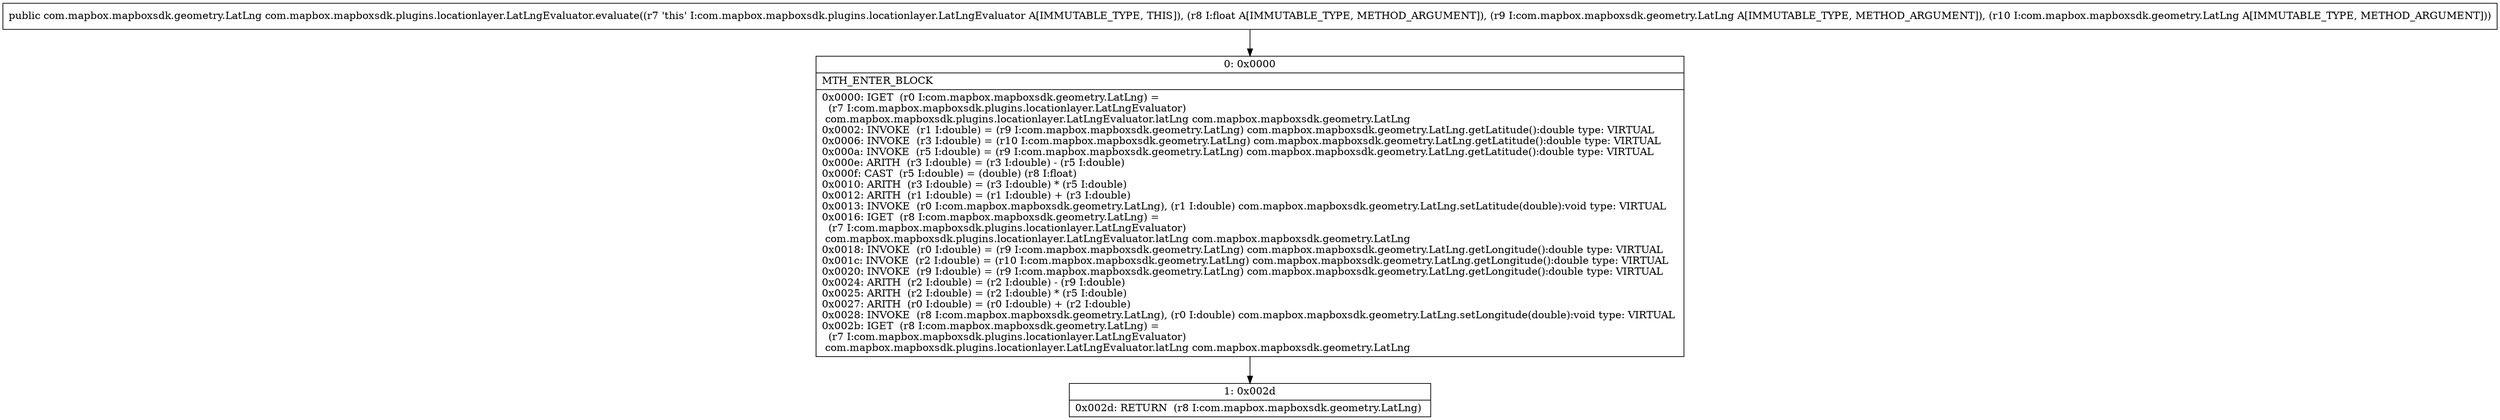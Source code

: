 digraph "CFG forcom.mapbox.mapboxsdk.plugins.locationlayer.LatLngEvaluator.evaluate(FLcom\/mapbox\/mapboxsdk\/geometry\/LatLng;Lcom\/mapbox\/mapboxsdk\/geometry\/LatLng;)Lcom\/mapbox\/mapboxsdk\/geometry\/LatLng;" {
Node_0 [shape=record,label="{0\:\ 0x0000|MTH_ENTER_BLOCK\l|0x0000: IGET  (r0 I:com.mapbox.mapboxsdk.geometry.LatLng) = \l  (r7 I:com.mapbox.mapboxsdk.plugins.locationlayer.LatLngEvaluator)\l com.mapbox.mapboxsdk.plugins.locationlayer.LatLngEvaluator.latLng com.mapbox.mapboxsdk.geometry.LatLng \l0x0002: INVOKE  (r1 I:double) = (r9 I:com.mapbox.mapboxsdk.geometry.LatLng) com.mapbox.mapboxsdk.geometry.LatLng.getLatitude():double type: VIRTUAL \l0x0006: INVOKE  (r3 I:double) = (r10 I:com.mapbox.mapboxsdk.geometry.LatLng) com.mapbox.mapboxsdk.geometry.LatLng.getLatitude():double type: VIRTUAL \l0x000a: INVOKE  (r5 I:double) = (r9 I:com.mapbox.mapboxsdk.geometry.LatLng) com.mapbox.mapboxsdk.geometry.LatLng.getLatitude():double type: VIRTUAL \l0x000e: ARITH  (r3 I:double) = (r3 I:double) \- (r5 I:double) \l0x000f: CAST  (r5 I:double) = (double) (r8 I:float) \l0x0010: ARITH  (r3 I:double) = (r3 I:double) * (r5 I:double) \l0x0012: ARITH  (r1 I:double) = (r1 I:double) + (r3 I:double) \l0x0013: INVOKE  (r0 I:com.mapbox.mapboxsdk.geometry.LatLng), (r1 I:double) com.mapbox.mapboxsdk.geometry.LatLng.setLatitude(double):void type: VIRTUAL \l0x0016: IGET  (r8 I:com.mapbox.mapboxsdk.geometry.LatLng) = \l  (r7 I:com.mapbox.mapboxsdk.plugins.locationlayer.LatLngEvaluator)\l com.mapbox.mapboxsdk.plugins.locationlayer.LatLngEvaluator.latLng com.mapbox.mapboxsdk.geometry.LatLng \l0x0018: INVOKE  (r0 I:double) = (r9 I:com.mapbox.mapboxsdk.geometry.LatLng) com.mapbox.mapboxsdk.geometry.LatLng.getLongitude():double type: VIRTUAL \l0x001c: INVOKE  (r2 I:double) = (r10 I:com.mapbox.mapboxsdk.geometry.LatLng) com.mapbox.mapboxsdk.geometry.LatLng.getLongitude():double type: VIRTUAL \l0x0020: INVOKE  (r9 I:double) = (r9 I:com.mapbox.mapboxsdk.geometry.LatLng) com.mapbox.mapboxsdk.geometry.LatLng.getLongitude():double type: VIRTUAL \l0x0024: ARITH  (r2 I:double) = (r2 I:double) \- (r9 I:double) \l0x0025: ARITH  (r2 I:double) = (r2 I:double) * (r5 I:double) \l0x0027: ARITH  (r0 I:double) = (r0 I:double) + (r2 I:double) \l0x0028: INVOKE  (r8 I:com.mapbox.mapboxsdk.geometry.LatLng), (r0 I:double) com.mapbox.mapboxsdk.geometry.LatLng.setLongitude(double):void type: VIRTUAL \l0x002b: IGET  (r8 I:com.mapbox.mapboxsdk.geometry.LatLng) = \l  (r7 I:com.mapbox.mapboxsdk.plugins.locationlayer.LatLngEvaluator)\l com.mapbox.mapboxsdk.plugins.locationlayer.LatLngEvaluator.latLng com.mapbox.mapboxsdk.geometry.LatLng \l}"];
Node_1 [shape=record,label="{1\:\ 0x002d|0x002d: RETURN  (r8 I:com.mapbox.mapboxsdk.geometry.LatLng) \l}"];
MethodNode[shape=record,label="{public com.mapbox.mapboxsdk.geometry.LatLng com.mapbox.mapboxsdk.plugins.locationlayer.LatLngEvaluator.evaluate((r7 'this' I:com.mapbox.mapboxsdk.plugins.locationlayer.LatLngEvaluator A[IMMUTABLE_TYPE, THIS]), (r8 I:float A[IMMUTABLE_TYPE, METHOD_ARGUMENT]), (r9 I:com.mapbox.mapboxsdk.geometry.LatLng A[IMMUTABLE_TYPE, METHOD_ARGUMENT]), (r10 I:com.mapbox.mapboxsdk.geometry.LatLng A[IMMUTABLE_TYPE, METHOD_ARGUMENT])) }"];
MethodNode -> Node_0;
Node_0 -> Node_1;
}

